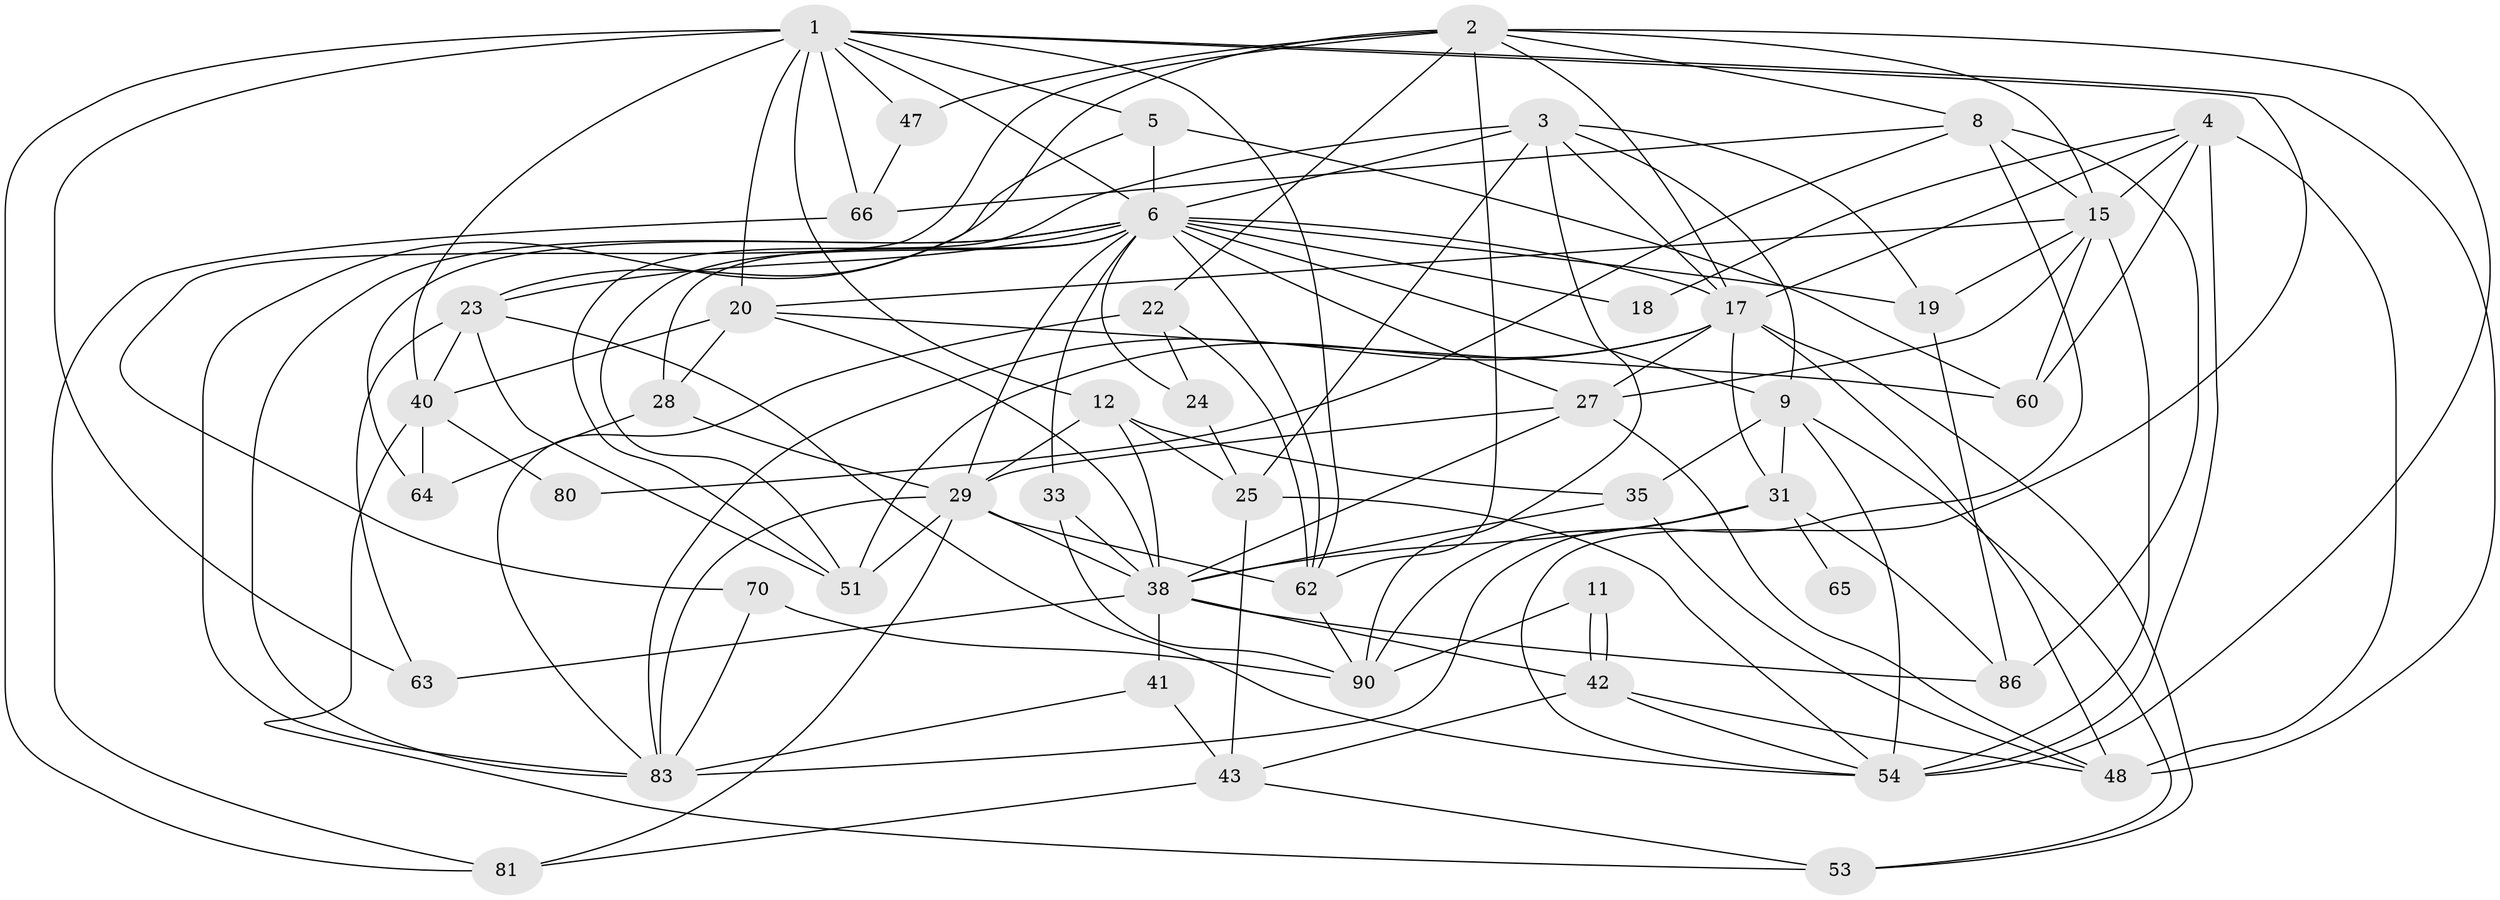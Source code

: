 // original degree distribution, {3: 0.2553191489361702, 5: 0.1595744680851064, 2: 0.1595744680851064, 4: 0.26595744680851063, 7: 0.05319148936170213, 6: 0.0851063829787234, 8: 0.02127659574468085}
// Generated by graph-tools (version 1.1) at 2025/14/03/09/25 04:14:51]
// undirected, 47 vertices, 130 edges
graph export_dot {
graph [start="1"]
  node [color=gray90,style=filled];
  1 [super="+7+57+39"];
  2 [super="+92+74+69"];
  3 [super="+50+45"];
  4 [super="+10"];
  5 [super="+34"];
  6 [super="+91+14"];
  8 [super="+21"];
  9 [super="+32+13"];
  11;
  12 [super="+73"];
  15 [super="+16+78+55"];
  17 [super="+71+37"];
  18;
  19;
  20;
  22;
  23 [super="+52"];
  24;
  25;
  27 [super="+36"];
  28;
  29 [super="+67+58"];
  31 [super="+72"];
  33 [super="+85"];
  35 [super="+93"];
  38 [super="+56+61+88"];
  40;
  41;
  42 [super="+46"];
  43;
  47 [super="+84"];
  48 [super="+59"];
  51 [super="+89"];
  53;
  54 [super="+76+79"];
  60;
  62 [super="+94"];
  63;
  64 [super="+77"];
  65;
  66;
  70;
  80;
  81;
  83;
  86;
  90;
  1 -- 20;
  1 -- 12 [weight=3];
  1 -- 66;
  1 -- 62;
  1 -- 48;
  1 -- 81;
  1 -- 40;
  1 -- 63;
  1 -- 47;
  1 -- 5;
  1 -- 6;
  1 -- 54;
  2 -- 22;
  2 -- 70;
  2 -- 23;
  2 -- 62;
  2 -- 47;
  2 -- 54;
  2 -- 8;
  2 -- 17;
  2 -- 15;
  3 -- 19;
  3 -- 25;
  3 -- 6;
  3 -- 9;
  3 -- 17;
  3 -- 90;
  3 -- 51;
  4 -- 48;
  4 -- 18;
  4 -- 54;
  4 -- 60;
  4 -- 15;
  4 -- 17;
  5 -- 60;
  5 -- 6;
  5 -- 83;
  6 -- 19;
  6 -- 28;
  6 -- 29;
  6 -- 62;
  6 -- 23;
  6 -- 64;
  6 -- 33;
  6 -- 9;
  6 -- 18;
  6 -- 83;
  6 -- 51;
  6 -- 24;
  6 -- 27 [weight=2];
  6 -- 17;
  8 -- 66;
  8 -- 80;
  8 -- 15;
  8 -- 83;
  8 -- 86;
  9 -- 54;
  9 -- 35;
  9 -- 53;
  9 -- 31;
  11 -- 42;
  11 -- 42;
  11 -- 90;
  12 -- 35;
  12 -- 25;
  12 -- 29 [weight=2];
  12 -- 38;
  15 -- 60;
  15 -- 20 [weight=2];
  15 -- 19;
  15 -- 54 [weight=2];
  15 -- 27;
  17 -- 31;
  17 -- 48;
  17 -- 51;
  17 -- 83;
  17 -- 53;
  17 -- 27;
  19 -- 86;
  20 -- 40;
  20 -- 28;
  20 -- 60;
  20 -- 38;
  22 -- 24;
  22 -- 83;
  22 -- 62;
  23 -- 40;
  23 -- 63;
  23 -- 51;
  23 -- 54;
  24 -- 25;
  25 -- 43;
  25 -- 54;
  27 -- 48;
  27 -- 29;
  27 -- 38;
  28 -- 29;
  28 -- 64;
  29 -- 62;
  29 -- 83;
  29 -- 81;
  29 -- 51;
  29 -- 38;
  31 -- 90;
  31 -- 65 [weight=2];
  31 -- 38;
  31 -- 86;
  33 -- 90;
  33 -- 38;
  35 -- 48;
  35 -- 38;
  38 -- 86;
  38 -- 42;
  38 -- 41;
  38 -- 63;
  40 -- 53;
  40 -- 80;
  40 -- 64;
  41 -- 83;
  41 -- 43;
  42 -- 43;
  42 -- 48;
  42 -- 54;
  43 -- 81;
  43 -- 53;
  47 -- 66;
  62 -- 90;
  66 -- 81;
  70 -- 83;
  70 -- 90;
}
